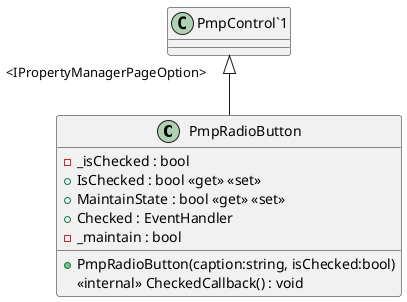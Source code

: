@startuml
class PmpRadioButton {
    - _isChecked : bool
    + PmpRadioButton(caption:string, isChecked:bool)
    + IsChecked : bool <<get>> <<set>>
    + MaintainState : bool <<get>> <<set>>
    <<internal>> CheckedCallback() : void
    + Checked : EventHandler
    - _maintain : bool
}
"PmpControl`1" "<IPropertyManagerPageOption>" <|-- PmpRadioButton
@enduml

